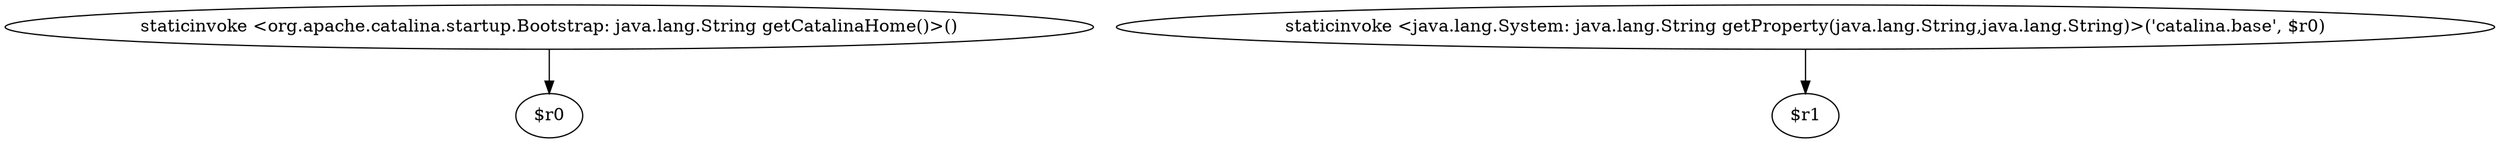 digraph g {
0[label="staticinvoke <org.apache.catalina.startup.Bootstrap: java.lang.String getCatalinaHome()>()"]
1[label="$r0"]
0->1[label=""]
2[label="staticinvoke <java.lang.System: java.lang.String getProperty(java.lang.String,java.lang.String)>('catalina.base', $r0)"]
3[label="$r1"]
2->3[label=""]
}